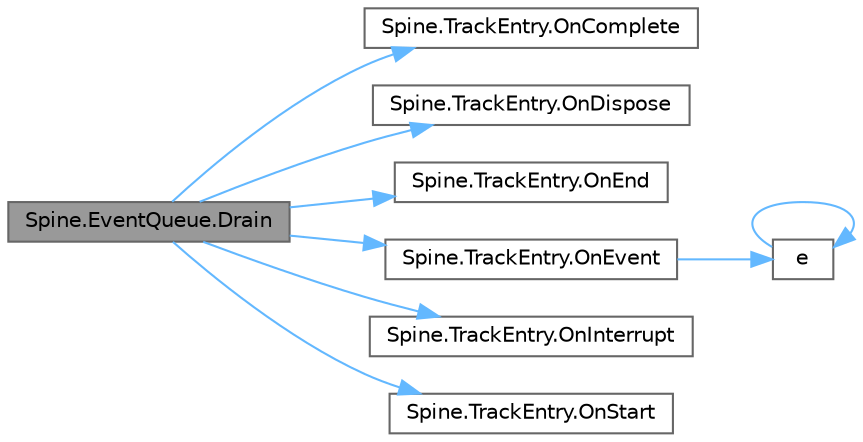 digraph "Spine.EventQueue.Drain"
{
 // LATEX_PDF_SIZE
  bgcolor="transparent";
  edge [fontname=Helvetica,fontsize=10,labelfontname=Helvetica,labelfontsize=10];
  node [fontname=Helvetica,fontsize=10,shape=box,height=0.2,width=0.4];
  rankdir="LR";
  Node1 [id="Node000001",label="Spine.EventQueue.Drain",height=0.2,width=0.4,color="gray40", fillcolor="grey60", style="filled", fontcolor="black",tooltip="Raises all events in the queue and drains the queue."];
  Node1 -> Node2 [id="edge1_Node000001_Node000002",color="steelblue1",style="solid",tooltip=" "];
  Node2 [id="Node000002",label="Spine.TrackEntry.OnComplete",height=0.2,width=0.4,color="grey40", fillcolor="white", style="filled",URL="$class_spine_1_1_track_entry.html#a39060c0ae3d6e666440f95794999bc57",tooltip=" "];
  Node1 -> Node3 [id="edge2_Node000001_Node000003",color="steelblue1",style="solid",tooltip=" "];
  Node3 [id="Node000003",label="Spine.TrackEntry.OnDispose",height=0.2,width=0.4,color="grey40", fillcolor="white", style="filled",URL="$class_spine_1_1_track_entry.html#a645a24d2d5e3bb996af7907669ea4b7b",tooltip=" "];
  Node1 -> Node4 [id="edge3_Node000001_Node000004",color="steelblue1",style="solid",tooltip=" "];
  Node4 [id="Node000004",label="Spine.TrackEntry.OnEnd",height=0.2,width=0.4,color="grey40", fillcolor="white", style="filled",URL="$class_spine_1_1_track_entry.html#ae17a31fb1fd677d70c170a86b82331a4",tooltip=" "];
  Node1 -> Node5 [id="edge4_Node000001_Node000005",color="steelblue1",style="solid",tooltip=" "];
  Node5 [id="Node000005",label="Spine.TrackEntry.OnEvent",height=0.2,width=0.4,color="grey40", fillcolor="white", style="filled",URL="$class_spine_1_1_track_entry.html#a843f113c13cb9009b189fe7da66823ad",tooltip=" "];
  Node5 -> Node6 [id="edge5_Node000005_Node000006",color="steelblue1",style="solid",tooltip=" "];
  Node6 [id="Node000006",label="e",height=0.2,width=0.4,color="grey40", fillcolor="white", style="filled",URL="$_cwise__array__power__array_8cpp.html#a9cb86ff854760bf91a154f2724a9101d",tooltip=" "];
  Node6 -> Node6 [id="edge6_Node000006_Node000006",color="steelblue1",style="solid",tooltip=" "];
  Node1 -> Node7 [id="edge7_Node000001_Node000007",color="steelblue1",style="solid",tooltip=" "];
  Node7 [id="Node000007",label="Spine.TrackEntry.OnInterrupt",height=0.2,width=0.4,color="grey40", fillcolor="white", style="filled",URL="$class_spine_1_1_track_entry.html#a212be3dbcb178f6339846b202c02ced0",tooltip=" "];
  Node1 -> Node8 [id="edge8_Node000001_Node000008",color="steelblue1",style="solid",tooltip=" "];
  Node8 [id="Node000008",label="Spine.TrackEntry.OnStart",height=0.2,width=0.4,color="grey40", fillcolor="white", style="filled",URL="$class_spine_1_1_track_entry.html#a4fb87ccb8dffb4e196fe87c43aaf660b",tooltip=" "];
}
